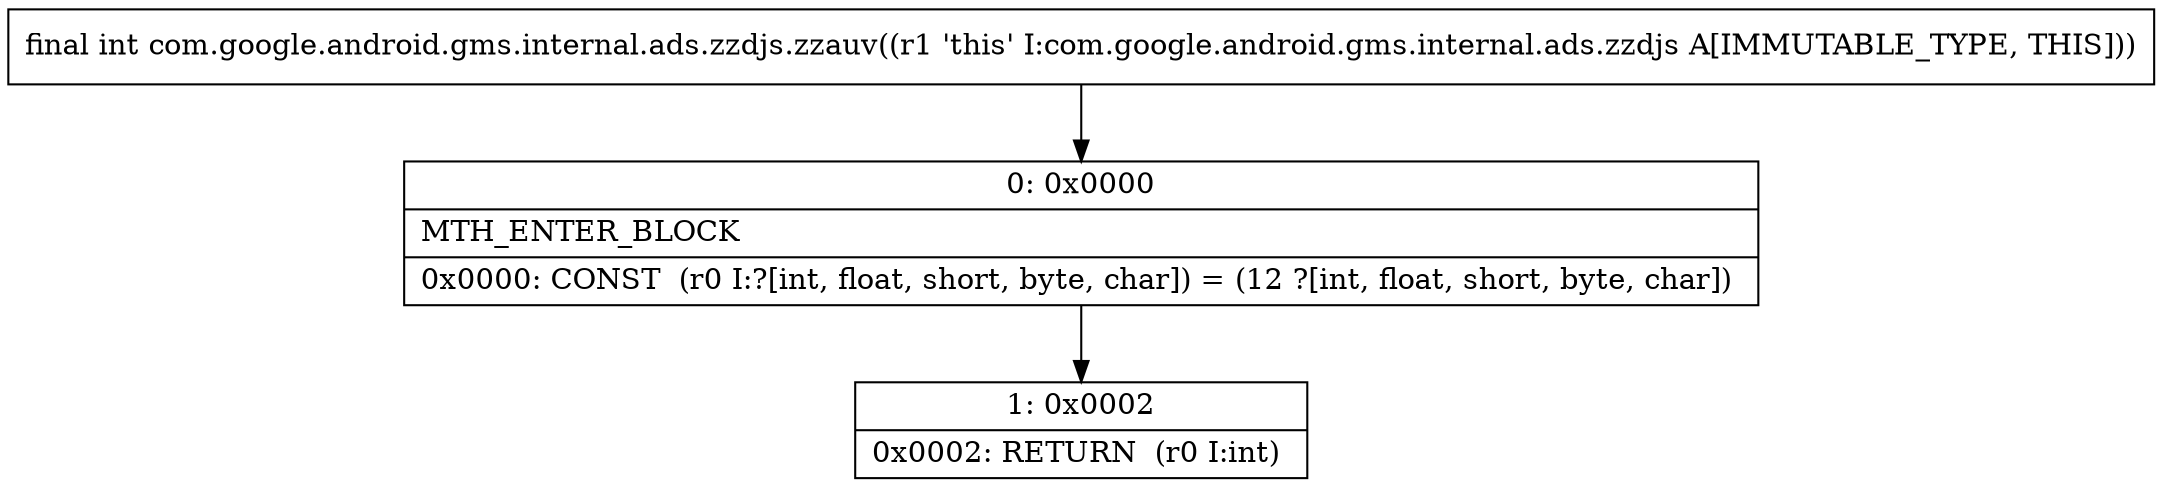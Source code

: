 digraph "CFG forcom.google.android.gms.internal.ads.zzdjs.zzauv()I" {
Node_0 [shape=record,label="{0\:\ 0x0000|MTH_ENTER_BLOCK\l|0x0000: CONST  (r0 I:?[int, float, short, byte, char]) = (12 ?[int, float, short, byte, char]) \l}"];
Node_1 [shape=record,label="{1\:\ 0x0002|0x0002: RETURN  (r0 I:int) \l}"];
MethodNode[shape=record,label="{final int com.google.android.gms.internal.ads.zzdjs.zzauv((r1 'this' I:com.google.android.gms.internal.ads.zzdjs A[IMMUTABLE_TYPE, THIS])) }"];
MethodNode -> Node_0;
Node_0 -> Node_1;
}

